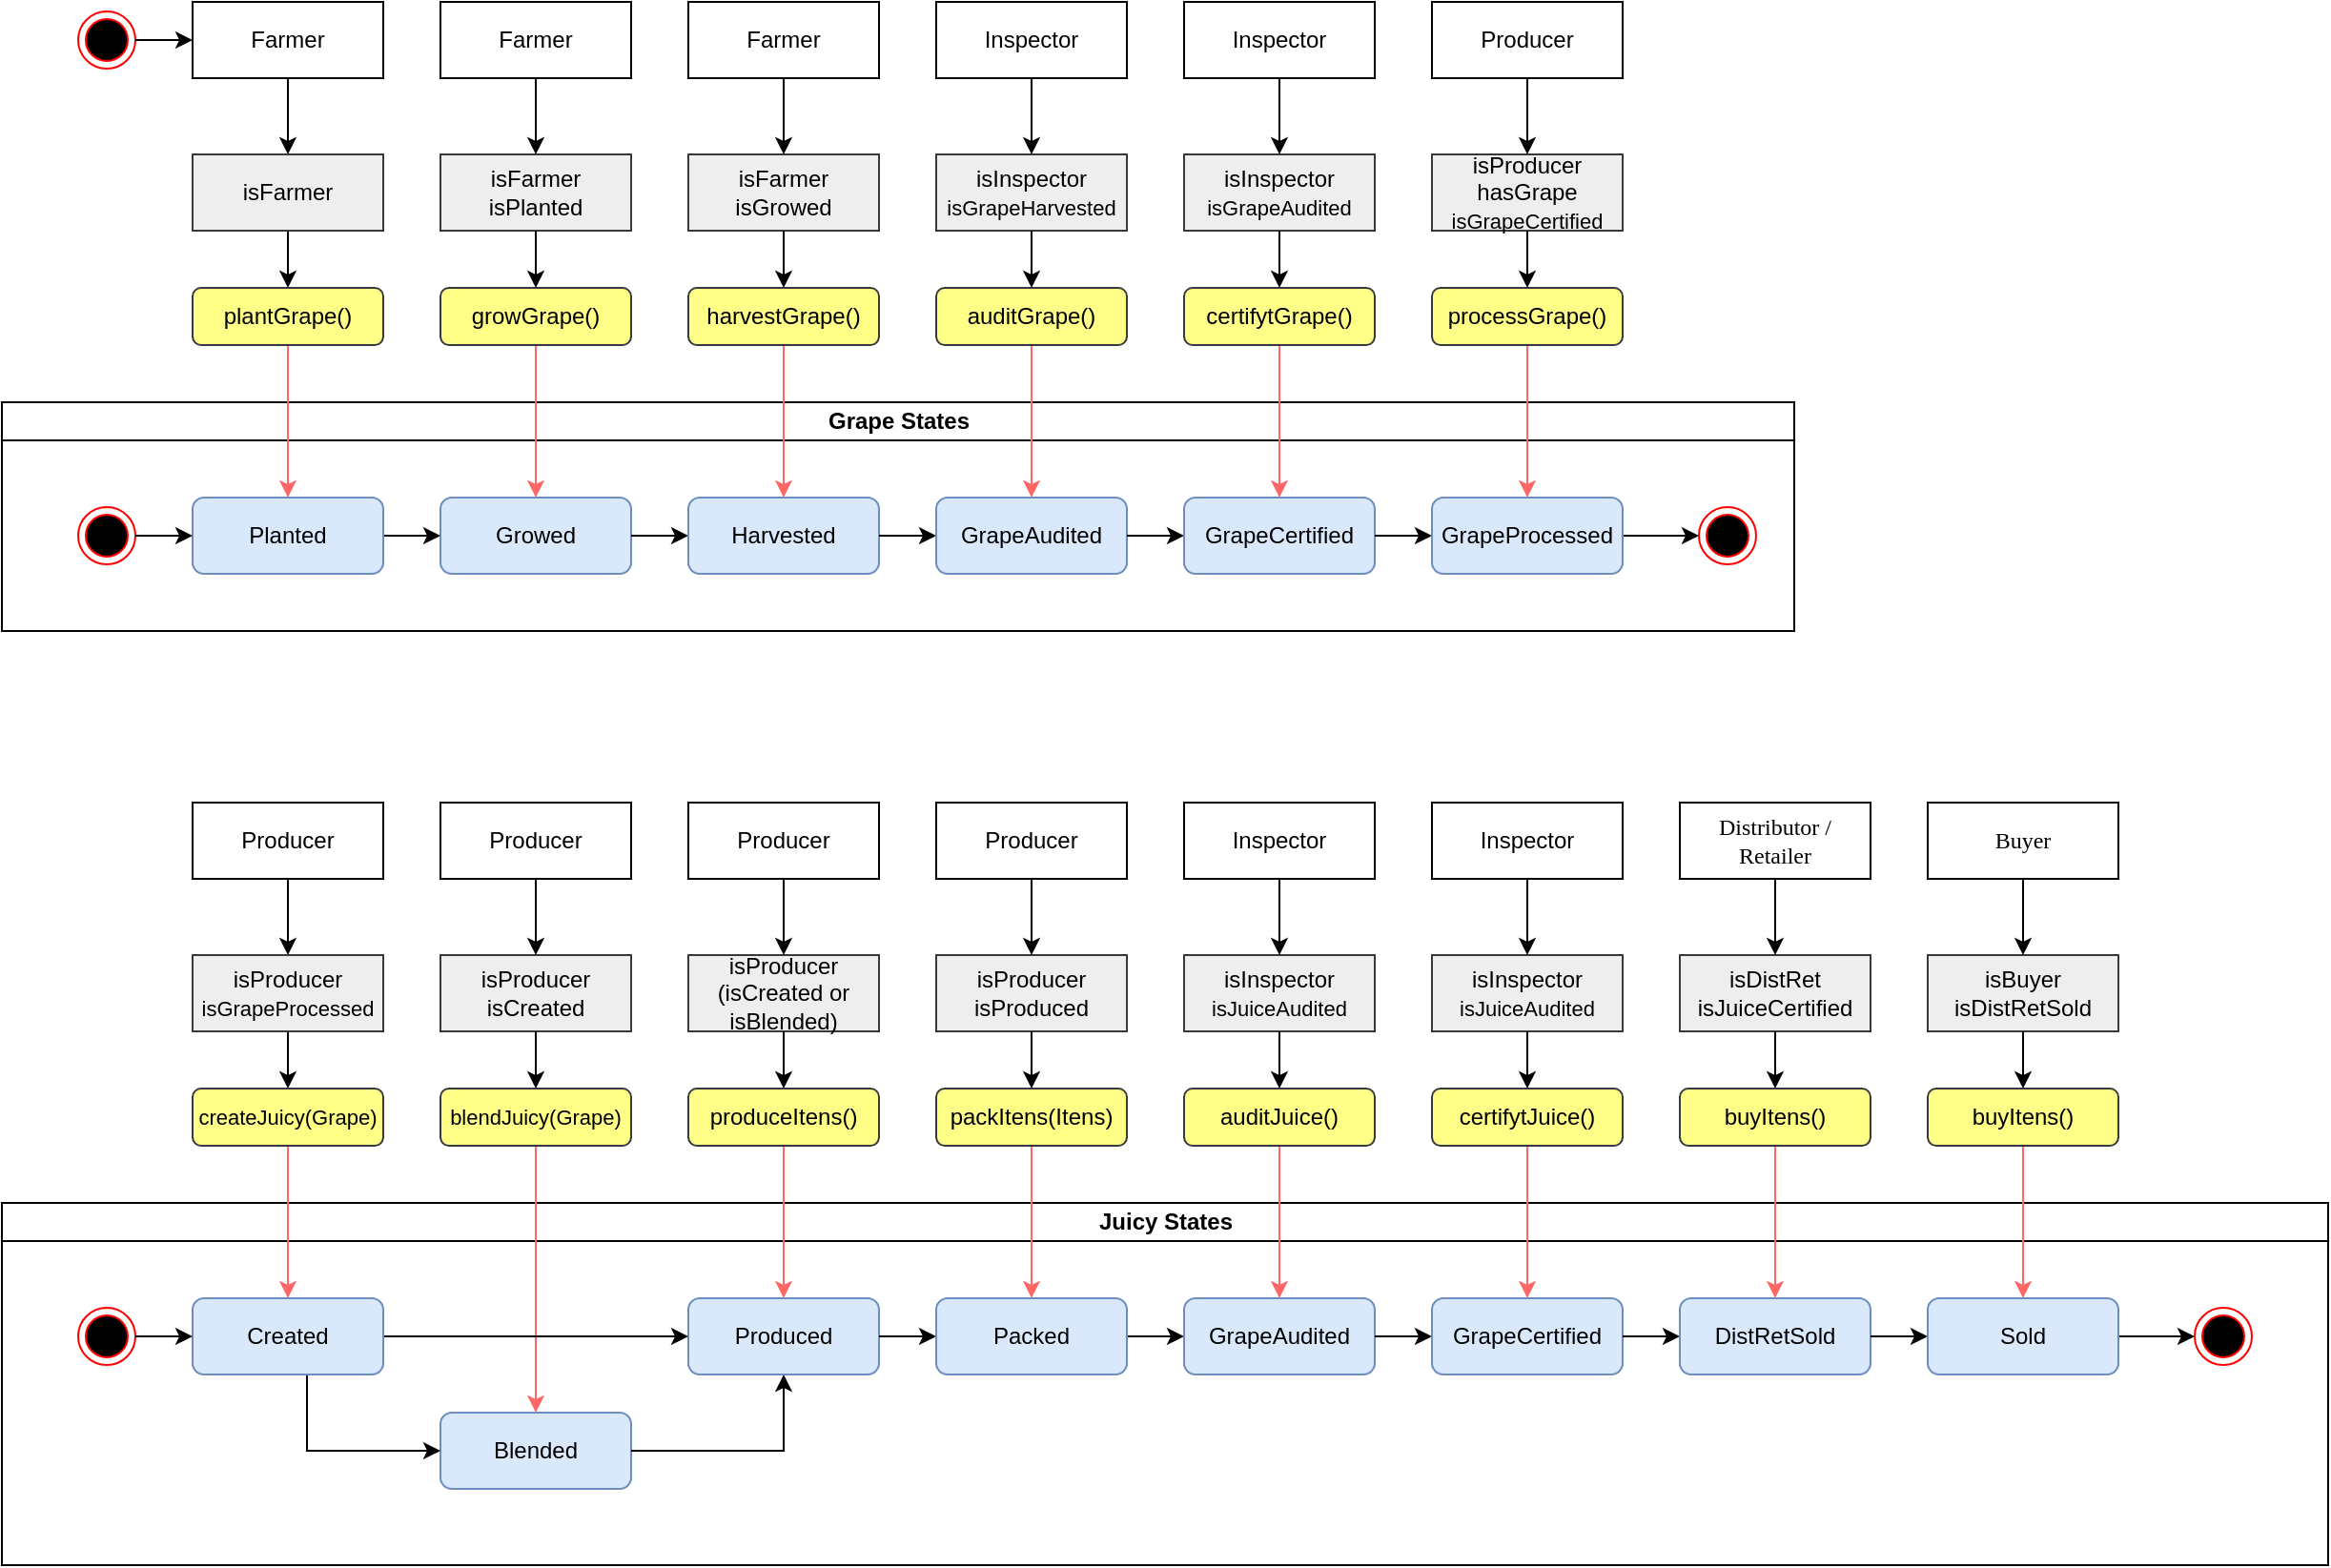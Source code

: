 <mxfile version="13.8.1" type="device"><diagram id="z66ZThUKNI0tdgzS2oLN" name="Page-1"><mxGraphModel dx="535" dy="453" grid="1" gridSize="10" guides="1" tooltips="1" connect="1" arrows="1" fold="1" page="1" pageScale="1" pageWidth="827" pageHeight="1169" math="0" shadow="0"><root><mxCell id="0"/><mxCell id="1" parent="0"/><mxCell id="nVTssyP4R9D1gSVq7JlT-12" value="Grape States" style="swimlane;html=1;startSize=20;horizontal=1;containerType=tree;rounded=0;" vertex="1" parent="1"><mxGeometry x="20" y="350" width="940" height="120" as="geometry"/></mxCell><mxCell id="nVTssyP4R9D1gSVq7JlT-16" value="" style="ellipse;html=1;shape=endState;fillColor=#000000;strokeColor=#ff0000;rounded=1;" vertex="1" parent="nVTssyP4R9D1gSVq7JlT-12"><mxGeometry x="40" y="55" width="30" height="30" as="geometry"/></mxCell><mxCell id="nVTssyP4R9D1gSVq7JlT-10" value="Growed" style="whiteSpace=wrap;html=1;rounded=1;fillColor=#dae8fc;strokeColor=#6c8ebf;" vertex="1" parent="nVTssyP4R9D1gSVq7JlT-12"><mxGeometry x="230" y="50" width="100" height="40" as="geometry"/></mxCell><mxCell id="nVTssyP4R9D1gSVq7JlT-21" value="Farmer" style="rounded=0;whiteSpace=wrap;html=1;" vertex="1" parent="nVTssyP4R9D1gSVq7JlT-12"><mxGeometry x="230" y="-210" width="100" height="40" as="geometry"/></mxCell><mxCell id="nVTssyP4R9D1gSVq7JlT-23" value="isFarmer&lt;br&gt;isPlanted" style="rounded=0;whiteSpace=wrap;html=1;fillColor=#eeeeee;strokeColor=#36393d;" vertex="1" parent="nVTssyP4R9D1gSVq7JlT-12"><mxGeometry x="230" y="-130" width="100" height="40" as="geometry"/></mxCell><mxCell id="nVTssyP4R9D1gSVq7JlT-20" value="" style="edgeStyle=orthogonalEdgeStyle;rounded=0;orthogonalLoop=1;jettySize=auto;html=1;" edge="1" parent="nVTssyP4R9D1gSVq7JlT-12" source="nVTssyP4R9D1gSVq7JlT-21" target="nVTssyP4R9D1gSVq7JlT-23"><mxGeometry relative="1" as="geometry"/></mxCell><mxCell id="nVTssyP4R9D1gSVq7JlT-24" value="" style="edgeStyle=orthogonalEdgeStyle;rounded=0;orthogonalLoop=1;jettySize=auto;html=1;strokeColor=#FF6666;" edge="1" parent="nVTssyP4R9D1gSVq7JlT-12" source="nVTssyP4R9D1gSVq7JlT-25"><mxGeometry relative="1" as="geometry"><mxPoint x="280" y="50" as="targetPoint"/></mxGeometry></mxCell><mxCell id="nVTssyP4R9D1gSVq7JlT-25" value="growGrape()" style="whiteSpace=wrap;html=1;rounded=1;fillColor=#ffff88;strokeColor=#36393d;" vertex="1" parent="nVTssyP4R9D1gSVq7JlT-12"><mxGeometry x="230" y="-60" width="100" height="30" as="geometry"/></mxCell><mxCell id="nVTssyP4R9D1gSVq7JlT-22" value="" style="edgeStyle=orthogonalEdgeStyle;rounded=0;orthogonalLoop=1;jettySize=auto;html=1;" edge="1" parent="nVTssyP4R9D1gSVq7JlT-12" source="nVTssyP4R9D1gSVq7JlT-23" target="nVTssyP4R9D1gSVq7JlT-25"><mxGeometry relative="1" as="geometry"/></mxCell><mxCell id="nVTssyP4R9D1gSVq7JlT-26" value="" style="edgeStyle=orthogonalEdgeStyle;rounded=0;orthogonalLoop=1;jettySize=auto;html=1;" edge="1" target="nVTssyP4R9D1gSVq7JlT-27" source="nVTssyP4R9D1gSVq7JlT-10" parent="nVTssyP4R9D1gSVq7JlT-12"><mxGeometry relative="1" as="geometry"><mxPoint x="220" y="420.029" as="sourcePoint"/></mxGeometry></mxCell><mxCell id="nVTssyP4R9D1gSVq7JlT-27" value="Harvested" style="whiteSpace=wrap;html=1;rounded=1;fillColor=#dae8fc;strokeColor=#6c8ebf;" vertex="1" parent="nVTssyP4R9D1gSVq7JlT-12"><mxGeometry x="360" y="50" width="100" height="40" as="geometry"/></mxCell><mxCell id="nVTssyP4R9D1gSVq7JlT-34" value="" style="edgeStyle=orthogonalEdgeStyle;rounded=0;orthogonalLoop=1;jettySize=auto;html=1;" edge="1" target="nVTssyP4R9D1gSVq7JlT-35" source="nVTssyP4R9D1gSVq7JlT-27" parent="nVTssyP4R9D1gSVq7JlT-12"><mxGeometry relative="1" as="geometry"><mxPoint x="350" y="420.029" as="sourcePoint"/></mxGeometry></mxCell><mxCell id="nVTssyP4R9D1gSVq7JlT-35" value="GrapeAudited" style="whiteSpace=wrap;html=1;rounded=1;fillColor=#dae8fc;strokeColor=#6c8ebf;" vertex="1" parent="nVTssyP4R9D1gSVq7JlT-12"><mxGeometry x="490" y="50" width="100" height="40" as="geometry"/></mxCell><mxCell id="nVTssyP4R9D1gSVq7JlT-42" value="" style="edgeStyle=orthogonalEdgeStyle;rounded=0;orthogonalLoop=1;jettySize=auto;html=1;" edge="1" target="nVTssyP4R9D1gSVq7JlT-43" source="nVTssyP4R9D1gSVq7JlT-35" parent="nVTssyP4R9D1gSVq7JlT-12"><mxGeometry relative="1" as="geometry"><mxPoint x="480" y="420" as="sourcePoint"/></mxGeometry></mxCell><mxCell id="nVTssyP4R9D1gSVq7JlT-43" value="GrapeCertified" style="whiteSpace=wrap;html=1;rounded=1;fillColor=#dae8fc;strokeColor=#6c8ebf;" vertex="1" parent="nVTssyP4R9D1gSVq7JlT-12"><mxGeometry x="620" y="50" width="100" height="40" as="geometry"/></mxCell><mxCell id="nVTssyP4R9D1gSVq7JlT-55" value="" style="edgeStyle=orthogonalEdgeStyle;rounded=0;orthogonalLoop=1;jettySize=auto;html=1;" edge="1" target="nVTssyP4R9D1gSVq7JlT-56" source="nVTssyP4R9D1gSVq7JlT-43" parent="nVTssyP4R9D1gSVq7JlT-12"><mxGeometry relative="1" as="geometry"><mxPoint x="610" y="420" as="sourcePoint"/></mxGeometry></mxCell><mxCell id="nVTssyP4R9D1gSVq7JlT-81" style="edgeStyle=orthogonalEdgeStyle;rounded=0;orthogonalLoop=1;jettySize=auto;html=1;exitX=1;exitY=0.5;exitDx=0;exitDy=0;entryX=0;entryY=0.5;entryDx=0;entryDy=0;" edge="1" parent="nVTssyP4R9D1gSVq7JlT-12" source="nVTssyP4R9D1gSVq7JlT-56" target="nVTssyP4R9D1gSVq7JlT-80"><mxGeometry relative="1" as="geometry"/></mxCell><mxCell id="nVTssyP4R9D1gSVq7JlT-56" value="GrapeProcessed" style="whiteSpace=wrap;html=1;rounded=1;fillColor=#dae8fc;strokeColor=#6c8ebf;" vertex="1" parent="nVTssyP4R9D1gSVq7JlT-12"><mxGeometry x="750" y="50" width="100" height="40" as="geometry"/></mxCell><mxCell id="nVTssyP4R9D1gSVq7JlT-80" value="" style="ellipse;html=1;shape=endState;fillColor=#000000;strokeColor=#ff0000;rounded=1;" vertex="1" parent="nVTssyP4R9D1gSVq7JlT-12"><mxGeometry x="890" y="55" width="30" height="30" as="geometry"/></mxCell><mxCell id="nVTssyP4R9D1gSVq7JlT-3" value="" style="edgeStyle=orthogonalEdgeStyle;rounded=0;orthogonalLoop=1;jettySize=auto;html=1;" edge="1" parent="1" source="nVTssyP4R9D1gSVq7JlT-1" target="nVTssyP4R9D1gSVq7JlT-2"><mxGeometry relative="1" as="geometry"/></mxCell><mxCell id="nVTssyP4R9D1gSVq7JlT-1" value="Farmer" style="rounded=0;whiteSpace=wrap;html=1;" vertex="1" parent="1"><mxGeometry x="120" y="140" width="100" height="40" as="geometry"/></mxCell><mxCell id="nVTssyP4R9D1gSVq7JlT-5" value="" style="edgeStyle=orthogonalEdgeStyle;rounded=0;orthogonalLoop=1;jettySize=auto;html=1;" edge="1" parent="1" source="nVTssyP4R9D1gSVq7JlT-2" target="nVTssyP4R9D1gSVq7JlT-4"><mxGeometry relative="1" as="geometry"/></mxCell><mxCell id="nVTssyP4R9D1gSVq7JlT-2" value="isFarmer" style="rounded=0;whiteSpace=wrap;html=1;fillColor=#eeeeee;strokeColor=#36393d;" vertex="1" parent="1"><mxGeometry x="120" y="220" width="100" height="40" as="geometry"/></mxCell><mxCell id="nVTssyP4R9D1gSVq7JlT-9" value="" style="edgeStyle=orthogonalEdgeStyle;rounded=0;orthogonalLoop=1;jettySize=auto;html=1;strokeColor=#FF6666;" edge="1" parent="1" source="nVTssyP4R9D1gSVq7JlT-4" target="nVTssyP4R9D1gSVq7JlT-8"><mxGeometry relative="1" as="geometry"/></mxCell><mxCell id="nVTssyP4R9D1gSVq7JlT-4" value="plantGrape()" style="whiteSpace=wrap;html=1;rounded=1;fillColor=#ffff88;strokeColor=#36393d;" vertex="1" parent="1"><mxGeometry x="120" y="290" width="100" height="30" as="geometry"/></mxCell><mxCell id="nVTssyP4R9D1gSVq7JlT-11" value="" style="edgeStyle=orthogonalEdgeStyle;rounded=0;orthogonalLoop=1;jettySize=auto;html=1;" edge="1" parent="1" source="nVTssyP4R9D1gSVq7JlT-8" target="nVTssyP4R9D1gSVq7JlT-10"><mxGeometry relative="1" as="geometry"/></mxCell><mxCell id="nVTssyP4R9D1gSVq7JlT-8" value="Planted" style="whiteSpace=wrap;html=1;rounded=1;fillColor=#dae8fc;strokeColor=#6c8ebf;" vertex="1" parent="1"><mxGeometry x="120" y="400" width="100" height="40" as="geometry"/></mxCell><mxCell id="nVTssyP4R9D1gSVq7JlT-17" style="edgeStyle=orthogonalEdgeStyle;rounded=0;orthogonalLoop=1;jettySize=auto;html=1;exitX=1;exitY=0.5;exitDx=0;exitDy=0;entryX=0;entryY=0.5;entryDx=0;entryDy=0;" edge="1" parent="1" source="nVTssyP4R9D1gSVq7JlT-16" target="nVTssyP4R9D1gSVq7JlT-8"><mxGeometry relative="1" as="geometry"/></mxCell><mxCell id="nVTssyP4R9D1gSVq7JlT-18" value="" style="ellipse;html=1;shape=endState;fillColor=#000000;strokeColor=#ff0000;rounded=1;" vertex="1" parent="1"><mxGeometry x="60" y="145" width="30" height="30" as="geometry"/></mxCell><mxCell id="nVTssyP4R9D1gSVq7JlT-19" style="edgeStyle=orthogonalEdgeStyle;rounded=0;orthogonalLoop=1;jettySize=auto;html=1;exitX=1;exitY=0.5;exitDx=0;exitDy=0;entryX=0;entryY=0.5;entryDx=0;entryDy=0;" edge="1" parent="1" source="nVTssyP4R9D1gSVq7JlT-18"><mxGeometry relative="1" as="geometry"><mxPoint x="120" y="160" as="targetPoint"/></mxGeometry></mxCell><mxCell id="nVTssyP4R9D1gSVq7JlT-28" value="Farmer" style="rounded=0;whiteSpace=wrap;html=1;" vertex="1" parent="1"><mxGeometry x="380" y="140" width="100" height="40" as="geometry"/></mxCell><mxCell id="nVTssyP4R9D1gSVq7JlT-29" value="isFarmer&lt;br&gt;isGrowed" style="rounded=0;whiteSpace=wrap;html=1;fillColor=#eeeeee;strokeColor=#36393d;" vertex="1" parent="1"><mxGeometry x="380" y="220" width="100" height="40" as="geometry"/></mxCell><mxCell id="nVTssyP4R9D1gSVq7JlT-30" value="" style="edgeStyle=orthogonalEdgeStyle;rounded=0;orthogonalLoop=1;jettySize=auto;html=1;" edge="1" parent="1" source="nVTssyP4R9D1gSVq7JlT-28" target="nVTssyP4R9D1gSVq7JlT-29"><mxGeometry relative="1" as="geometry"/></mxCell><mxCell id="nVTssyP4R9D1gSVq7JlT-31" value="" style="edgeStyle=orthogonalEdgeStyle;rounded=0;orthogonalLoop=1;jettySize=auto;html=1;strokeColor=#FF6666;" edge="1" parent="1" source="nVTssyP4R9D1gSVq7JlT-32"><mxGeometry relative="1" as="geometry"><mxPoint x="430" y="400" as="targetPoint"/></mxGeometry></mxCell><mxCell id="nVTssyP4R9D1gSVq7JlT-32" value="harvestGrape()" style="whiteSpace=wrap;html=1;rounded=1;fillColor=#ffff88;strokeColor=#36393d;" vertex="1" parent="1"><mxGeometry x="380" y="290" width="100" height="30" as="geometry"/></mxCell><mxCell id="nVTssyP4R9D1gSVq7JlT-33" value="" style="edgeStyle=orthogonalEdgeStyle;rounded=0;orthogonalLoop=1;jettySize=auto;html=1;" edge="1" parent="1" source="nVTssyP4R9D1gSVq7JlT-29" target="nVTssyP4R9D1gSVq7JlT-32"><mxGeometry relative="1" as="geometry"/></mxCell><mxCell id="nVTssyP4R9D1gSVq7JlT-36" value="Inspector" style="rounded=0;whiteSpace=wrap;html=1;" vertex="1" parent="1"><mxGeometry x="510" y="140" width="100" height="40" as="geometry"/></mxCell><mxCell id="nVTssyP4R9D1gSVq7JlT-37" value="isInspector&lt;br&gt;&lt;font style=&quot;font-size: 11px&quot;&gt;isGrapeHarvested&lt;/font&gt;" style="rounded=0;whiteSpace=wrap;html=1;fillColor=#eeeeee;strokeColor=#36393d;" vertex="1" parent="1"><mxGeometry x="510" y="220" width="100" height="40" as="geometry"/></mxCell><mxCell id="nVTssyP4R9D1gSVq7JlT-38" value="" style="edgeStyle=orthogonalEdgeStyle;rounded=0;orthogonalLoop=1;jettySize=auto;html=1;" edge="1" parent="1" source="nVTssyP4R9D1gSVq7JlT-36" target="nVTssyP4R9D1gSVq7JlT-37"><mxGeometry relative="1" as="geometry"/></mxCell><mxCell id="nVTssyP4R9D1gSVq7JlT-39" value="" style="edgeStyle=orthogonalEdgeStyle;rounded=0;orthogonalLoop=1;jettySize=auto;html=1;strokeColor=#FF6666;" edge="1" parent="1" source="nVTssyP4R9D1gSVq7JlT-40"><mxGeometry relative="1" as="geometry"><mxPoint x="560" y="400" as="targetPoint"/></mxGeometry></mxCell><mxCell id="nVTssyP4R9D1gSVq7JlT-40" value="auditGrape()" style="whiteSpace=wrap;html=1;rounded=1;fillColor=#ffff88;strokeColor=#36393d;" vertex="1" parent="1"><mxGeometry x="510" y="290" width="100" height="30" as="geometry"/></mxCell><mxCell id="nVTssyP4R9D1gSVq7JlT-41" value="" style="edgeStyle=orthogonalEdgeStyle;rounded=0;orthogonalLoop=1;jettySize=auto;html=1;" edge="1" parent="1" source="nVTssyP4R9D1gSVq7JlT-37" target="nVTssyP4R9D1gSVq7JlT-40"><mxGeometry relative="1" as="geometry"/></mxCell><mxCell id="nVTssyP4R9D1gSVq7JlT-49" value="Inspector" style="rounded=0;whiteSpace=wrap;html=1;" vertex="1" parent="1"><mxGeometry x="640" y="140" width="100" height="40" as="geometry"/></mxCell><mxCell id="nVTssyP4R9D1gSVq7JlT-50" value="isInspector&lt;br&gt;&lt;span style=&quot;font-size: 11px&quot;&gt;isGrapeAudited&lt;/span&gt;" style="rounded=0;whiteSpace=wrap;html=1;fillColor=#eeeeee;strokeColor=#36393d;" vertex="1" parent="1"><mxGeometry x="640" y="220" width="100" height="40" as="geometry"/></mxCell><mxCell id="nVTssyP4R9D1gSVq7JlT-51" value="" style="edgeStyle=orthogonalEdgeStyle;rounded=0;orthogonalLoop=1;jettySize=auto;html=1;" edge="1" parent="1" source="nVTssyP4R9D1gSVq7JlT-49" target="nVTssyP4R9D1gSVq7JlT-50"><mxGeometry relative="1" as="geometry"/></mxCell><mxCell id="nVTssyP4R9D1gSVq7JlT-52" value="" style="edgeStyle=orthogonalEdgeStyle;rounded=0;orthogonalLoop=1;jettySize=auto;html=1;strokeColor=#FF6666;" edge="1" parent="1" source="nVTssyP4R9D1gSVq7JlT-53"><mxGeometry relative="1" as="geometry"><mxPoint x="690" y="400" as="targetPoint"/></mxGeometry></mxCell><mxCell id="nVTssyP4R9D1gSVq7JlT-53" value="certifytGrape()" style="whiteSpace=wrap;html=1;rounded=1;fillColor=#ffff88;strokeColor=#36393d;" vertex="1" parent="1"><mxGeometry x="640" y="290" width="100" height="30" as="geometry"/></mxCell><mxCell id="nVTssyP4R9D1gSVq7JlT-54" value="" style="edgeStyle=orthogonalEdgeStyle;rounded=0;orthogonalLoop=1;jettySize=auto;html=1;" edge="1" parent="1" source="nVTssyP4R9D1gSVq7JlT-50" target="nVTssyP4R9D1gSVq7JlT-53"><mxGeometry relative="1" as="geometry"/></mxCell><mxCell id="nVTssyP4R9D1gSVq7JlT-57" value="Producer" style="rounded=0;whiteSpace=wrap;html=1;" vertex="1" parent="1"><mxGeometry x="770" y="140" width="100" height="40" as="geometry"/></mxCell><mxCell id="nVTssyP4R9D1gSVq7JlT-58" value="isProducer&lt;br&gt;hasGrape&lt;br&gt;&lt;span style=&quot;font-size: 11px&quot;&gt;isGrapeCertified&lt;/span&gt;" style="rounded=0;whiteSpace=wrap;html=1;fillColor=#eeeeee;strokeColor=#36393d;" vertex="1" parent="1"><mxGeometry x="770" y="220" width="100" height="40" as="geometry"/></mxCell><mxCell id="nVTssyP4R9D1gSVq7JlT-59" value="" style="edgeStyle=orthogonalEdgeStyle;rounded=0;orthogonalLoop=1;jettySize=auto;html=1;" edge="1" parent="1" source="nVTssyP4R9D1gSVq7JlT-57" target="nVTssyP4R9D1gSVq7JlT-58"><mxGeometry relative="1" as="geometry"/></mxCell><mxCell id="nVTssyP4R9D1gSVq7JlT-60" value="" style="edgeStyle=orthogonalEdgeStyle;rounded=0;orthogonalLoop=1;jettySize=auto;html=1;strokeColor=#FF6666;" edge="1" parent="1" source="nVTssyP4R9D1gSVq7JlT-61"><mxGeometry relative="1" as="geometry"><mxPoint x="820" y="400" as="targetPoint"/></mxGeometry></mxCell><mxCell id="nVTssyP4R9D1gSVq7JlT-61" value="processGrape()" style="whiteSpace=wrap;html=1;rounded=1;fillColor=#ffff88;strokeColor=#36393d;" vertex="1" parent="1"><mxGeometry x="770" y="290" width="100" height="30" as="geometry"/></mxCell><mxCell id="nVTssyP4R9D1gSVq7JlT-62" value="" style="edgeStyle=orthogonalEdgeStyle;rounded=0;orthogonalLoop=1;jettySize=auto;html=1;" edge="1" parent="1" source="nVTssyP4R9D1gSVq7JlT-58" target="nVTssyP4R9D1gSVq7JlT-61"><mxGeometry relative="1" as="geometry"/></mxCell><mxCell id="nVTssyP4R9D1gSVq7JlT-136" value="Juicy States" style="swimlane;html=1;startSize=20;horizontal=1;containerType=tree;rounded=0;" vertex="1" parent="1"><mxGeometry x="20" y="770" width="1220" height="190" as="geometry"/></mxCell><mxCell id="nVTssyP4R9D1gSVq7JlT-137" value="" style="ellipse;html=1;shape=endState;fillColor=#000000;strokeColor=#ff0000;rounded=1;" vertex="1" parent="nVTssyP4R9D1gSVq7JlT-136"><mxGeometry x="40" y="55" width="30" height="30" as="geometry"/></mxCell><mxCell id="nVTssyP4R9D1gSVq7JlT-138" value="Blended" style="whiteSpace=wrap;html=1;rounded=1;fillColor=#dae8fc;strokeColor=#6c8ebf;" vertex="1" parent="nVTssyP4R9D1gSVq7JlT-136"><mxGeometry x="230" y="110" width="100" height="40" as="geometry"/></mxCell><mxCell id="nVTssyP4R9D1gSVq7JlT-139" value="Producer" style="rounded=0;whiteSpace=wrap;html=1;" vertex="1" parent="nVTssyP4R9D1gSVq7JlT-136"><mxGeometry x="230" y="-210" width="100" height="40" as="geometry"/></mxCell><mxCell id="nVTssyP4R9D1gSVq7JlT-140" value="isProducer&lt;br&gt;isCreated" style="rounded=0;whiteSpace=wrap;html=1;fillColor=#eeeeee;strokeColor=#36393d;" vertex="1" parent="nVTssyP4R9D1gSVq7JlT-136"><mxGeometry x="230" y="-130" width="100" height="40" as="geometry"/></mxCell><mxCell id="nVTssyP4R9D1gSVq7JlT-141" value="" style="edgeStyle=orthogonalEdgeStyle;rounded=0;orthogonalLoop=1;jettySize=auto;html=1;" edge="1" parent="nVTssyP4R9D1gSVq7JlT-136" source="nVTssyP4R9D1gSVq7JlT-139" target="nVTssyP4R9D1gSVq7JlT-140"><mxGeometry relative="1" as="geometry"/></mxCell><mxCell id="nVTssyP4R9D1gSVq7JlT-142" value="" style="edgeStyle=orthogonalEdgeStyle;rounded=0;orthogonalLoop=1;jettySize=auto;html=1;strokeColor=#FF6666;entryX=0.5;entryY=0;entryDx=0;entryDy=0;" edge="1" parent="nVTssyP4R9D1gSVq7JlT-136" source="nVTssyP4R9D1gSVq7JlT-143" target="nVTssyP4R9D1gSVq7JlT-138"><mxGeometry relative="1" as="geometry"><mxPoint x="280" y="50" as="targetPoint"/></mxGeometry></mxCell><mxCell id="nVTssyP4R9D1gSVq7JlT-143" value="&lt;span style=&quot;font-size: 11px&quot;&gt;blendJuicy(Grape)&lt;/span&gt;" style="whiteSpace=wrap;html=1;rounded=1;fillColor=#ffff88;strokeColor=#36393d;" vertex="1" parent="nVTssyP4R9D1gSVq7JlT-136"><mxGeometry x="230" y="-60" width="100" height="30" as="geometry"/></mxCell><mxCell id="nVTssyP4R9D1gSVq7JlT-144" value="" style="edgeStyle=orthogonalEdgeStyle;rounded=0;orthogonalLoop=1;jettySize=auto;html=1;" edge="1" parent="nVTssyP4R9D1gSVq7JlT-136" source="nVTssyP4R9D1gSVq7JlT-140" target="nVTssyP4R9D1gSVq7JlT-143"><mxGeometry relative="1" as="geometry"/></mxCell><mxCell id="nVTssyP4R9D1gSVq7JlT-145" value="" style="edgeStyle=orthogonalEdgeStyle;rounded=0;orthogonalLoop=1;jettySize=auto;html=1;" edge="1" parent="nVTssyP4R9D1gSVq7JlT-136" source="nVTssyP4R9D1gSVq7JlT-138" target="nVTssyP4R9D1gSVq7JlT-146"><mxGeometry relative="1" as="geometry"><mxPoint x="220" y="420.029" as="sourcePoint"/></mxGeometry></mxCell><mxCell id="nVTssyP4R9D1gSVq7JlT-146" value="Produced" style="whiteSpace=wrap;html=1;rounded=1;fillColor=#dae8fc;strokeColor=#6c8ebf;" vertex="1" parent="nVTssyP4R9D1gSVq7JlT-136"><mxGeometry x="360" y="50" width="100" height="40" as="geometry"/></mxCell><mxCell id="nVTssyP4R9D1gSVq7JlT-147" value="" style="edgeStyle=orthogonalEdgeStyle;rounded=0;orthogonalLoop=1;jettySize=auto;html=1;" edge="1" parent="nVTssyP4R9D1gSVq7JlT-136" source="nVTssyP4R9D1gSVq7JlT-146" target="nVTssyP4R9D1gSVq7JlT-148"><mxGeometry relative="1" as="geometry"><mxPoint x="350" y="420.029" as="sourcePoint"/></mxGeometry></mxCell><mxCell id="nVTssyP4R9D1gSVq7JlT-200" style="edgeStyle=orthogonalEdgeStyle;rounded=0;orthogonalLoop=1;jettySize=auto;html=1;exitX=1;exitY=0.5;exitDx=0;exitDy=0;entryX=0;entryY=0.5;entryDx=0;entryDy=0;strokeColor=#000000;" edge="1" parent="nVTssyP4R9D1gSVq7JlT-136" source="nVTssyP4R9D1gSVq7JlT-148" target="nVTssyP4R9D1gSVq7JlT-193"><mxGeometry relative="1" as="geometry"/></mxCell><mxCell id="nVTssyP4R9D1gSVq7JlT-148" value="Packed" style="whiteSpace=wrap;html=1;rounded=1;fillColor=#dae8fc;strokeColor=#6c8ebf;" vertex="1" parent="nVTssyP4R9D1gSVq7JlT-136"><mxGeometry x="490" y="50" width="100" height="40" as="geometry"/></mxCell><mxCell id="nVTssyP4R9D1gSVq7JlT-193" value="GrapeAudited" style="whiteSpace=wrap;html=1;rounded=1;fillColor=#dae8fc;strokeColor=#6c8ebf;" vertex="1" parent="nVTssyP4R9D1gSVq7JlT-136"><mxGeometry x="620" y="50" width="100" height="40" as="geometry"/></mxCell><mxCell id="nVTssyP4R9D1gSVq7JlT-194" value="Inspector" style="rounded=0;whiteSpace=wrap;html=1;" vertex="1" parent="nVTssyP4R9D1gSVq7JlT-136"><mxGeometry x="620" y="-210" width="100" height="40" as="geometry"/></mxCell><mxCell id="nVTssyP4R9D1gSVq7JlT-195" value="isInspector&lt;br&gt;&lt;span style=&quot;font-size: 11px&quot;&gt;isJuiceAudited&lt;/span&gt;" style="rounded=0;whiteSpace=wrap;html=1;fillColor=#eeeeee;strokeColor=#36393d;" vertex="1" parent="nVTssyP4R9D1gSVq7JlT-136"><mxGeometry x="620" y="-130" width="100" height="40" as="geometry"/></mxCell><mxCell id="nVTssyP4R9D1gSVq7JlT-196" value="" style="edgeStyle=orthogonalEdgeStyle;rounded=0;orthogonalLoop=1;jettySize=auto;html=1;" edge="1" parent="nVTssyP4R9D1gSVq7JlT-136" source="nVTssyP4R9D1gSVq7JlT-194" target="nVTssyP4R9D1gSVq7JlT-195"><mxGeometry relative="1" as="geometry"/></mxCell><mxCell id="nVTssyP4R9D1gSVq7JlT-197" value="" style="edgeStyle=orthogonalEdgeStyle;rounded=0;orthogonalLoop=1;jettySize=auto;html=1;strokeColor=#FF6666;" edge="1" parent="nVTssyP4R9D1gSVq7JlT-136" source="nVTssyP4R9D1gSVq7JlT-198"><mxGeometry relative="1" as="geometry"><mxPoint x="670" y="50.0" as="targetPoint"/></mxGeometry></mxCell><mxCell id="nVTssyP4R9D1gSVq7JlT-198" value="auditJuice()" style="whiteSpace=wrap;html=1;rounded=1;fillColor=#ffff88;strokeColor=#36393d;" vertex="1" parent="nVTssyP4R9D1gSVq7JlT-136"><mxGeometry x="620" y="-60" width="100" height="30" as="geometry"/></mxCell><mxCell id="nVTssyP4R9D1gSVq7JlT-199" value="" style="edgeStyle=orthogonalEdgeStyle;rounded=0;orthogonalLoop=1;jettySize=auto;html=1;" edge="1" parent="nVTssyP4R9D1gSVq7JlT-136" source="nVTssyP4R9D1gSVq7JlT-195" target="nVTssyP4R9D1gSVq7JlT-198"><mxGeometry relative="1" as="geometry"/></mxCell><mxCell id="nVTssyP4R9D1gSVq7JlT-201" style="edgeStyle=orthogonalEdgeStyle;rounded=0;orthogonalLoop=1;jettySize=auto;html=1;exitX=1;exitY=0.5;exitDx=0;exitDy=0;entryX=0;entryY=0.5;entryDx=0;entryDy=0;strokeColor=#000000;" edge="1" target="nVTssyP4R9D1gSVq7JlT-202" source="nVTssyP4R9D1gSVq7JlT-193" parent="nVTssyP4R9D1gSVq7JlT-136"><mxGeometry relative="1" as="geometry"><mxPoint x="610" y="840" as="sourcePoint"/></mxGeometry></mxCell><mxCell id="nVTssyP4R9D1gSVq7JlT-202" value="GrapeCertified" style="whiteSpace=wrap;html=1;rounded=1;fillColor=#dae8fc;strokeColor=#6c8ebf;" vertex="1" parent="nVTssyP4R9D1gSVq7JlT-136"><mxGeometry x="750" y="50" width="100" height="40" as="geometry"/></mxCell><mxCell id="nVTssyP4R9D1gSVq7JlT-203" style="edgeStyle=orthogonalEdgeStyle;rounded=0;orthogonalLoop=1;jettySize=auto;html=1;exitX=1;exitY=0.5;exitDx=0;exitDy=0;entryX=0;entryY=0.5;entryDx=0;entryDy=0;strokeColor=#000000;" edge="1" target="nVTssyP4R9D1gSVq7JlT-204" source="nVTssyP4R9D1gSVq7JlT-202" parent="nVTssyP4R9D1gSVq7JlT-136"><mxGeometry relative="1" as="geometry"><mxPoint x="740" y="840" as="sourcePoint"/></mxGeometry></mxCell><mxCell id="nVTssyP4R9D1gSVq7JlT-204" value="DistRetSold" style="whiteSpace=wrap;html=1;rounded=1;fillColor=#dae8fc;strokeColor=#6c8ebf;" vertex="1" parent="nVTssyP4R9D1gSVq7JlT-136"><mxGeometry x="880" y="50" width="100" height="40" as="geometry"/></mxCell><mxCell id="nVTssyP4R9D1gSVq7JlT-207" style="edgeStyle=orthogonalEdgeStyle;rounded=0;orthogonalLoop=1;jettySize=auto;html=1;exitX=1;exitY=0.5;exitDx=0;exitDy=0;entryX=0;entryY=0.5;entryDx=0;entryDy=0;strokeColor=#000000;" edge="1" target="nVTssyP4R9D1gSVq7JlT-208" source="nVTssyP4R9D1gSVq7JlT-204" parent="nVTssyP4R9D1gSVq7JlT-136"><mxGeometry relative="1" as="geometry"><mxPoint x="870" y="840" as="sourcePoint"/></mxGeometry></mxCell><mxCell id="nVTssyP4R9D1gSVq7JlT-218" style="edgeStyle=orthogonalEdgeStyle;rounded=0;orthogonalLoop=1;jettySize=auto;html=1;exitX=1;exitY=0.5;exitDx=0;exitDy=0;strokeColor=#000000;" edge="1" parent="nVTssyP4R9D1gSVq7JlT-136" source="nVTssyP4R9D1gSVq7JlT-208" target="nVTssyP4R9D1gSVq7JlT-217"><mxGeometry relative="1" as="geometry"/></mxCell><mxCell id="nVTssyP4R9D1gSVq7JlT-208" value="Sold" style="whiteSpace=wrap;html=1;rounded=1;fillColor=#dae8fc;strokeColor=#6c8ebf;" vertex="1" parent="nVTssyP4R9D1gSVq7JlT-136"><mxGeometry x="1010" y="50" width="100" height="40" as="geometry"/></mxCell><mxCell id="nVTssyP4R9D1gSVq7JlT-217" value="" style="ellipse;html=1;shape=endState;fillColor=#000000;strokeColor=#ff0000;rounded=1;" vertex="1" parent="nVTssyP4R9D1gSVq7JlT-136"><mxGeometry x="1150" y="55" width="30" height="30" as="geometry"/></mxCell><mxCell id="nVTssyP4R9D1gSVq7JlT-155" value="" style="edgeStyle=orthogonalEdgeStyle;rounded=0;orthogonalLoop=1;jettySize=auto;html=1;" edge="1" parent="1" source="nVTssyP4R9D1gSVq7JlT-156" target="nVTssyP4R9D1gSVq7JlT-158"><mxGeometry relative="1" as="geometry"/></mxCell><mxCell id="nVTssyP4R9D1gSVq7JlT-156" value="Producer" style="rounded=0;whiteSpace=wrap;html=1;" vertex="1" parent="1"><mxGeometry x="120" y="560" width="100" height="40" as="geometry"/></mxCell><mxCell id="nVTssyP4R9D1gSVq7JlT-157" value="" style="edgeStyle=orthogonalEdgeStyle;rounded=0;orthogonalLoop=1;jettySize=auto;html=1;" edge="1" parent="1" source="nVTssyP4R9D1gSVq7JlT-158" target="nVTssyP4R9D1gSVq7JlT-160"><mxGeometry relative="1" as="geometry"/></mxCell><mxCell id="nVTssyP4R9D1gSVq7JlT-158" value="isProducer&lt;br&gt;&lt;font style=&quot;font-size: 11px&quot;&gt;isGrapeProcessed&lt;/font&gt;" style="rounded=0;whiteSpace=wrap;html=1;fillColor=#eeeeee;strokeColor=#36393d;" vertex="1" parent="1"><mxGeometry x="120" y="640" width="100" height="40" as="geometry"/></mxCell><mxCell id="nVTssyP4R9D1gSVq7JlT-159" value="" style="edgeStyle=orthogonalEdgeStyle;rounded=0;orthogonalLoop=1;jettySize=auto;html=1;strokeColor=#FF6666;" edge="1" parent="1" source="nVTssyP4R9D1gSVq7JlT-160" target="nVTssyP4R9D1gSVq7JlT-162"><mxGeometry relative="1" as="geometry"/></mxCell><mxCell id="nVTssyP4R9D1gSVq7JlT-160" value="&lt;font style=&quot;font-size: 11px&quot;&gt;createJuicy(Grape)&lt;/font&gt;" style="whiteSpace=wrap;html=1;rounded=1;fillColor=#ffff88;strokeColor=#36393d;" vertex="1" parent="1"><mxGeometry x="120" y="710" width="100" height="30" as="geometry"/></mxCell><mxCell id="nVTssyP4R9D1gSVq7JlT-161" value="" style="edgeStyle=orthogonalEdgeStyle;rounded=0;orthogonalLoop=1;jettySize=auto;html=1;" edge="1" parent="1" source="nVTssyP4R9D1gSVq7JlT-162" target="nVTssyP4R9D1gSVq7JlT-138"><mxGeometry relative="1" as="geometry"><Array as="points"><mxPoint x="180" y="900"/></Array></mxGeometry></mxCell><mxCell id="nVTssyP4R9D1gSVq7JlT-192" style="edgeStyle=orthogonalEdgeStyle;rounded=0;orthogonalLoop=1;jettySize=auto;html=1;exitX=1;exitY=0.5;exitDx=0;exitDy=0;entryX=0;entryY=0.5;entryDx=0;entryDy=0;strokeColor=#000000;" edge="1" parent="1" source="nVTssyP4R9D1gSVq7JlT-162" target="nVTssyP4R9D1gSVq7JlT-146"><mxGeometry relative="1" as="geometry"/></mxCell><mxCell id="nVTssyP4R9D1gSVq7JlT-162" value="Created" style="whiteSpace=wrap;html=1;rounded=1;fillColor=#dae8fc;strokeColor=#6c8ebf;" vertex="1" parent="1"><mxGeometry x="120" y="820" width="100" height="40" as="geometry"/></mxCell><mxCell id="nVTssyP4R9D1gSVq7JlT-163" style="edgeStyle=orthogonalEdgeStyle;rounded=0;orthogonalLoop=1;jettySize=auto;html=1;exitX=1;exitY=0.5;exitDx=0;exitDy=0;entryX=0;entryY=0.5;entryDx=0;entryDy=0;" edge="1" parent="1" source="nVTssyP4R9D1gSVq7JlT-137" target="nVTssyP4R9D1gSVq7JlT-162"><mxGeometry relative="1" as="geometry"/></mxCell><mxCell id="nVTssyP4R9D1gSVq7JlT-166" value="Producer" style="rounded=0;whiteSpace=wrap;html=1;" vertex="1" parent="1"><mxGeometry x="380" y="560" width="100" height="40" as="geometry"/></mxCell><mxCell id="nVTssyP4R9D1gSVq7JlT-167" value="isProducer&lt;br&gt;(isCreated or&lt;br&gt;isBlended)" style="rounded=0;whiteSpace=wrap;html=1;fillColor=#eeeeee;strokeColor=#36393d;" vertex="1" parent="1"><mxGeometry x="380" y="640" width="100" height="40" as="geometry"/></mxCell><mxCell id="nVTssyP4R9D1gSVq7JlT-168" value="" style="edgeStyle=orthogonalEdgeStyle;rounded=0;orthogonalLoop=1;jettySize=auto;html=1;" edge="1" parent="1" source="nVTssyP4R9D1gSVq7JlT-166" target="nVTssyP4R9D1gSVq7JlT-167"><mxGeometry relative="1" as="geometry"/></mxCell><mxCell id="nVTssyP4R9D1gSVq7JlT-169" value="" style="edgeStyle=orthogonalEdgeStyle;rounded=0;orthogonalLoop=1;jettySize=auto;html=1;strokeColor=#FF6666;" edge="1" parent="1" source="nVTssyP4R9D1gSVq7JlT-170"><mxGeometry relative="1" as="geometry"><mxPoint x="430" y="820" as="targetPoint"/></mxGeometry></mxCell><mxCell id="nVTssyP4R9D1gSVq7JlT-170" value="produceItens()" style="whiteSpace=wrap;html=1;rounded=1;fillColor=#ffff88;strokeColor=#36393d;" vertex="1" parent="1"><mxGeometry x="380" y="710" width="100" height="30" as="geometry"/></mxCell><mxCell id="nVTssyP4R9D1gSVq7JlT-171" value="" style="edgeStyle=orthogonalEdgeStyle;rounded=0;orthogonalLoop=1;jettySize=auto;html=1;" edge="1" parent="1" source="nVTssyP4R9D1gSVq7JlT-167" target="nVTssyP4R9D1gSVq7JlT-170"><mxGeometry relative="1" as="geometry"/></mxCell><mxCell id="nVTssyP4R9D1gSVq7JlT-172" value="Producer" style="rounded=0;whiteSpace=wrap;html=1;" vertex="1" parent="1"><mxGeometry x="510" y="560" width="100" height="40" as="geometry"/></mxCell><mxCell id="nVTssyP4R9D1gSVq7JlT-173" value="isProducer&lt;br&gt;isProduced" style="rounded=0;whiteSpace=wrap;html=1;fillColor=#eeeeee;strokeColor=#36393d;" vertex="1" parent="1"><mxGeometry x="510" y="640" width="100" height="40" as="geometry"/></mxCell><mxCell id="nVTssyP4R9D1gSVq7JlT-174" value="" style="edgeStyle=orthogonalEdgeStyle;rounded=0;orthogonalLoop=1;jettySize=auto;html=1;" edge="1" parent="1" source="nVTssyP4R9D1gSVq7JlT-172" target="nVTssyP4R9D1gSVq7JlT-173"><mxGeometry relative="1" as="geometry"/></mxCell><mxCell id="nVTssyP4R9D1gSVq7JlT-175" value="" style="edgeStyle=orthogonalEdgeStyle;rounded=0;orthogonalLoop=1;jettySize=auto;html=1;strokeColor=#FF6666;" edge="1" parent="1" source="nVTssyP4R9D1gSVq7JlT-176"><mxGeometry relative="1" as="geometry"><mxPoint x="560" y="820" as="targetPoint"/></mxGeometry></mxCell><mxCell id="nVTssyP4R9D1gSVq7JlT-176" value="packItens(Itens)" style="whiteSpace=wrap;html=1;rounded=1;fillColor=#ffff88;strokeColor=#36393d;" vertex="1" parent="1"><mxGeometry x="510" y="710" width="100" height="30" as="geometry"/></mxCell><mxCell id="nVTssyP4R9D1gSVq7JlT-177" value="" style="edgeStyle=orthogonalEdgeStyle;rounded=0;orthogonalLoop=1;jettySize=auto;html=1;" edge="1" parent="1" source="nVTssyP4R9D1gSVq7JlT-173" target="nVTssyP4R9D1gSVq7JlT-176"><mxGeometry relative="1" as="geometry"/></mxCell><mxCell id="nVTssyP4R9D1gSVq7JlT-178" value="Inspector" style="rounded=0;whiteSpace=wrap;html=1;" vertex="1" parent="1"><mxGeometry x="770" y="560" width="100" height="40" as="geometry"/></mxCell><mxCell id="nVTssyP4R9D1gSVq7JlT-179" value="isInspector&lt;br&gt;&lt;span style=&quot;font-size: 11px&quot;&gt;isJuiceAudited&lt;/span&gt;" style="rounded=0;whiteSpace=wrap;html=1;fillColor=#eeeeee;strokeColor=#36393d;" vertex="1" parent="1"><mxGeometry x="770" y="640" width="100" height="40" as="geometry"/></mxCell><mxCell id="nVTssyP4R9D1gSVq7JlT-180" value="" style="edgeStyle=orthogonalEdgeStyle;rounded=0;orthogonalLoop=1;jettySize=auto;html=1;" edge="1" parent="1" source="nVTssyP4R9D1gSVq7JlT-178" target="nVTssyP4R9D1gSVq7JlT-179"><mxGeometry relative="1" as="geometry"/></mxCell><mxCell id="nVTssyP4R9D1gSVq7JlT-181" value="" style="edgeStyle=orthogonalEdgeStyle;rounded=0;orthogonalLoop=1;jettySize=auto;html=1;strokeColor=#FF6666;" edge="1" parent="1" source="nVTssyP4R9D1gSVq7JlT-182"><mxGeometry relative="1" as="geometry"><mxPoint x="820" y="820" as="targetPoint"/></mxGeometry></mxCell><mxCell id="nVTssyP4R9D1gSVq7JlT-182" value="certifytJuice()" style="whiteSpace=wrap;html=1;rounded=1;fillColor=#ffff88;strokeColor=#36393d;" vertex="1" parent="1"><mxGeometry x="770" y="710" width="100" height="30" as="geometry"/></mxCell><mxCell id="nVTssyP4R9D1gSVq7JlT-183" value="" style="edgeStyle=orthogonalEdgeStyle;rounded=0;orthogonalLoop=1;jettySize=auto;html=1;" edge="1" parent="1" source="nVTssyP4R9D1gSVq7JlT-179" target="nVTssyP4R9D1gSVq7JlT-182"><mxGeometry relative="1" as="geometry"/></mxCell><mxCell id="nVTssyP4R9D1gSVq7JlT-184" value="&lt;span style=&quot;font-family: &amp;#34;verdana&amp;#34;&quot;&gt;Distributor /&lt;/span&gt;&lt;br style=&quot;font-family: &amp;#34;verdana&amp;#34;&quot;&gt;&lt;span style=&quot;font-family: &amp;#34;verdana&amp;#34;&quot;&gt;Retailer&lt;/span&gt;" style="rounded=0;whiteSpace=wrap;html=1;" vertex="1" parent="1"><mxGeometry x="900" y="560" width="100" height="40" as="geometry"/></mxCell><mxCell id="nVTssyP4R9D1gSVq7JlT-185" value="isDistRet&lt;br&gt;isJuiceCertified" style="rounded=0;whiteSpace=wrap;html=1;fillColor=#eeeeee;strokeColor=#36393d;" vertex="1" parent="1"><mxGeometry x="900" y="640" width="100" height="40" as="geometry"/></mxCell><mxCell id="nVTssyP4R9D1gSVq7JlT-186" value="" style="edgeStyle=orthogonalEdgeStyle;rounded=0;orthogonalLoop=1;jettySize=auto;html=1;" edge="1" parent="1" source="nVTssyP4R9D1gSVq7JlT-184" target="nVTssyP4R9D1gSVq7JlT-185"><mxGeometry relative="1" as="geometry"/></mxCell><mxCell id="nVTssyP4R9D1gSVq7JlT-187" value="" style="edgeStyle=orthogonalEdgeStyle;rounded=0;orthogonalLoop=1;jettySize=auto;html=1;strokeColor=#FF6666;" edge="1" parent="1" source="nVTssyP4R9D1gSVq7JlT-188"><mxGeometry relative="1" as="geometry"><mxPoint x="950" y="820" as="targetPoint"/></mxGeometry></mxCell><mxCell id="nVTssyP4R9D1gSVq7JlT-188" value="buyItens()" style="whiteSpace=wrap;html=1;rounded=1;fillColor=#ffff88;strokeColor=#36393d;" vertex="1" parent="1"><mxGeometry x="900" y="710" width="100" height="30" as="geometry"/></mxCell><mxCell id="nVTssyP4R9D1gSVq7JlT-189" value="" style="edgeStyle=orthogonalEdgeStyle;rounded=0;orthogonalLoop=1;jettySize=auto;html=1;" edge="1" parent="1" source="nVTssyP4R9D1gSVq7JlT-185" target="nVTssyP4R9D1gSVq7JlT-188"><mxGeometry relative="1" as="geometry"/></mxCell><mxCell id="nVTssyP4R9D1gSVq7JlT-211" value="&lt;font face=&quot;verdana&quot;&gt;Buyer&lt;/font&gt;" style="rounded=0;whiteSpace=wrap;html=1;" vertex="1" parent="1"><mxGeometry x="1030" y="560" width="100" height="40" as="geometry"/></mxCell><mxCell id="nVTssyP4R9D1gSVq7JlT-212" value="isBuyer&lt;br&gt;isDistRetSold" style="rounded=0;whiteSpace=wrap;html=1;fillColor=#eeeeee;strokeColor=#36393d;" vertex="1" parent="1"><mxGeometry x="1030" y="640" width="100" height="40" as="geometry"/></mxCell><mxCell id="nVTssyP4R9D1gSVq7JlT-213" value="" style="edgeStyle=orthogonalEdgeStyle;rounded=0;orthogonalLoop=1;jettySize=auto;html=1;" edge="1" parent="1" source="nVTssyP4R9D1gSVq7JlT-211" target="nVTssyP4R9D1gSVq7JlT-212"><mxGeometry relative="1" as="geometry"/></mxCell><mxCell id="nVTssyP4R9D1gSVq7JlT-214" value="" style="edgeStyle=orthogonalEdgeStyle;rounded=0;orthogonalLoop=1;jettySize=auto;html=1;strokeColor=#FF6666;" edge="1" parent="1" source="nVTssyP4R9D1gSVq7JlT-215"><mxGeometry relative="1" as="geometry"><mxPoint x="1080" y="820" as="targetPoint"/></mxGeometry></mxCell><mxCell id="nVTssyP4R9D1gSVq7JlT-215" value="buyItens()" style="whiteSpace=wrap;html=1;rounded=1;fillColor=#ffff88;strokeColor=#36393d;" vertex="1" parent="1"><mxGeometry x="1030" y="710" width="100" height="30" as="geometry"/></mxCell><mxCell id="nVTssyP4R9D1gSVq7JlT-216" value="" style="edgeStyle=orthogonalEdgeStyle;rounded=0;orthogonalLoop=1;jettySize=auto;html=1;" edge="1" parent="1" source="nVTssyP4R9D1gSVq7JlT-212" target="nVTssyP4R9D1gSVq7JlT-215"><mxGeometry relative="1" as="geometry"/></mxCell></root></mxGraphModel></diagram></mxfile>